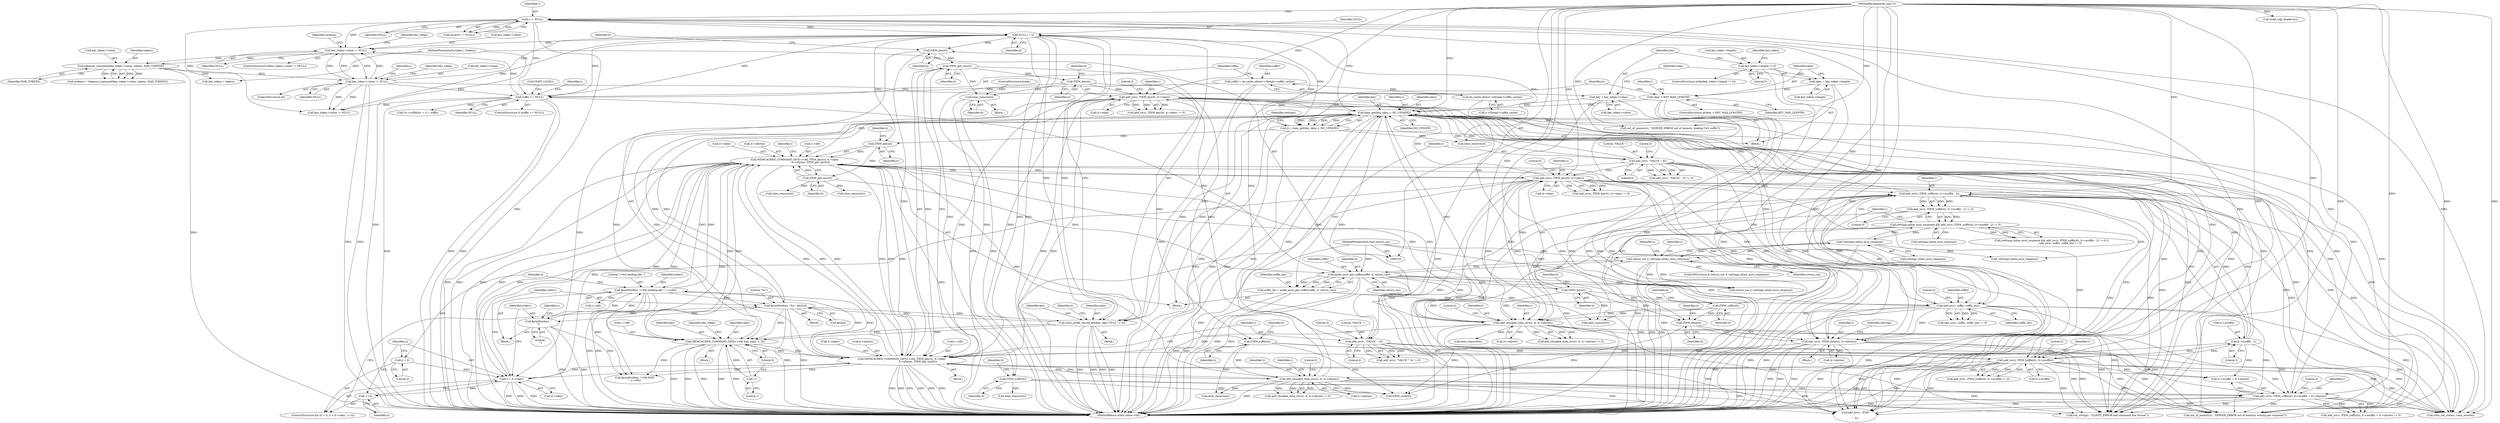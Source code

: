 digraph "0_memcached_a8c4a82787b8b6c256d61bd5c42fb7f92d1bae00@API" {
"1000467" [label="(Call,item_remove(it))"];
"1000460" [label="(Call,ITEM_key(it))"];
"1000447" [label="(Call,ITEM_get_cas(it))"];
"1000439" [label="(Call,ITEM_key(it))"];
"1000186" [label="(Call,NULL != it)"];
"1000127" [label="(Call,c != NULL)"];
"1000106" [label="(MethodParameterIn,conn *c)"];
"1000670" [label="(Call,key_token->value != NULL)"];
"1000661" [label="(Call,tokenize_command(key_token->value, tokens, MAX_TOKENS))"];
"1000653" [label="(Call,key_token->value != NULL)"];
"1000315" [label="(Call,suffix == NULL)"];
"1000306" [label="(Call,suffix = do_cache_alloc(c->thread->suffix_cache))"];
"1000308" [label="(Call,do_cache_alloc(c->thread->suffix_cache))"];
"1000107" [label="(MethodParameterIn,token_t *tokens)"];
"1000171" [label="(Call,it = item_get(key, nkey, c, DO_UPDATE))"];
"1000173" [label="(Call,item_get(key, nkey, c, DO_UPDATE))"];
"1000547" [label="(Call,fprintf(stderr, \"%c\", key[ii]))"];
"1000529" [label="(Call,fprintf(stderr, \">%d sending key \", c->sfd))"];
"1000553" [label="(Call,fprintf(stderr, \"\n\"))"];
"1000435" [label="(Call,MEMCACHED_COMMAND_GET(c->sfd, ITEM_key(it), it->nkey,\n                                        it->nbytes, ITEM_get_cas(it)))"];
"1000246" [label="(Call,MEMCACHED_COMMAND_GET(c->sfd, ITEM_key(it), it->nkey,\n                                        it->nbytes, ITEM_get_cas(it)))"];
"1000641" [label="(Call,MEMCACHED_COMMAND_GET(c->sfd, key, nkey, -1, 0))"];
"1000183" [label="(Call,stats_prefix_record_get(key, nkey, NULL != it))"];
"1000647" [label="(Call,-1)"];
"1000250" [label="(Call,ITEM_key(it))"];
"1000369" [label="(Call,add_iov(c, ITEM_key(it), it->nkey))"];
"1000362" [label="(Call,add_iov(c, \"VALUE \", 6))"];
"1000371" [label="(Call,ITEM_key(it))"];
"1000355" [label="(Call,make_ascii_get_suffix(suffix, it, return_cas))"];
"1000258" [label="(Call,ITEM_get_cas(it))"];
"1000239" [label="(Call,return_cas || !settings.inline_ascii_response)"];
"1000109" [label="(MethodParameterIn,bool return_cas)"];
"1000241" [label="(Call,!settings.inline_ascii_response)"];
"1000378" [label="(Call,settings.inline_ascii_response && add_iov(c, ITEM_suffix(it), it->nsuffix - 2) != 0)"];
"1000382" [label="(Call,add_iov(c, ITEM_suffix(it), it->nsuffix - 2) != 0)"];
"1000383" [label="(Call,add_iov(c, ITEM_suffix(it), it->nsuffix - 2))"];
"1000385" [label="(Call,ITEM_suffix(it))"];
"1000387" [label="(Call,it->nsuffix - 2)"];
"1000501" [label="(Call,add_iov(c, ITEM_suffix(it), it->nsuffix))"];
"1000458" [label="(Call,add_iov(c, ITEM_key(it), it->nkey))"];
"1000452" [label="(Call,add_iov(c, \"VALUE \", 6))"];
"1000503" [label="(Call,ITEM_suffix(it))"];
"1000539" [label="(Call,ii < it->nkey)"];
"1000544" [label="(Call,++ii)"];
"1000536" [label="(Call,ii = 0)"];
"1000510" [label="(Call,add_chunked_item_iovs(c, it, it->nbytes))"];
"1000422" [label="(Call,add_chunked_item_iovs(c, it, it->nbytes))"];
"1000394" [label="(Call,add_iov(c, suffix, suffix_len))"];
"1000353" [label="(Call,suffix_len = make_ascii_get_suffix(suffix, it, return_cas))"];
"1000412" [label="(Call,add_iov(c, ITEM_data(it), it->nbytes))"];
"1000414" [label="(Call,ITEM_data(it))"];
"1000139" [label="(Call,key = key_token->value)"];
"1000150" [label="(Call,nkey > KEY_MAX_LENGTH)"];
"1000144" [label="(Call,nkey = key_token->length)"];
"1000133" [label="(Call,key_token->length != 0)"];
"1000481" [label="(Call,add_iov(c, ITEM_suffix(it), it->nsuffix + it->nbytes))"];
"1000483" [label="(Call,ITEM_suffix(it))"];
"1000646" [label="(Identifier,nkey)"];
"1000238" [label="(ControlStructure,if (return_cas || !settings.inline_ascii_response))"];
"1000395" [label="(Identifier,c)"];
"1000516" [label="(Literal,0)"];
"1000389" [label="(Identifier,it)"];
"1000386" [label="(Identifier,it)"];
"1000506" [label="(Identifier,it)"];
"1000548" [label="(Identifier,stderr)"];
"1000422" [label="(Call,add_chunked_item_iovs(c, it, it->nbytes))"];
"1000357" [label="(Identifier,it)"];
"1000378" [label="(Call,settings.inline_ascii_response && add_iov(c, ITEM_suffix(it), it->nsuffix - 2) != 0)"];
"1000425" [label="(Call,it->nbytes)"];
"1000555" [label="(Literal,\"\n\")"];
"1000512" [label="(Identifier,it)"];
"1000139" [label="(Call,key = key_token->value)"];
"1000364" [label="(Literal,\"VALUE \")"];
"1000130" [label="(ControlStructure,do)"];
"1000430" [label="(Call,item_remove(it))"];
"1000173" [label="(Call,item_get(key, nkey, c, DO_UPDATE))"];
"1000177" [label="(Identifier,DO_UPDATE)"];
"1000504" [label="(Identifier,it)"];
"1000444" [label="(Call,it->nbytes)"];
"1000145" [label="(Identifier,nkey)"];
"1000527" [label="(Block,)"];
"1000575" [label="(Call,ITEM_clsid(it))"];
"1000647" [label="(Call,-1)"];
"1000149" [label="(ControlStructure,if(nkey > KEY_MAX_LENGTH))"];
"1000642" [label="(Call,c->sfd)"];
"1000456" [label="(Literal,0)"];
"1000466" [label="(Block,)"];
"1000662" [label="(Call,key_token->value)"];
"1000400" [label="(Call,item_remove(it))"];
"1000480" [label="(Call,add_iov(c, ITEM_suffix(it), it->nsuffix + it->nbytes) != 0)"];
"1000127" [label="(Call,c != NULL)"];
"1000648" [label="(Literal,1)"];
"1000235" [label="(Call,item_remove(it))"];
"1000171" [label="(Call,it = item_get(key, nkey, c, DO_UPDATE))"];
"1000467" [label="(Call,item_remove(it))"];
"1000649" [label="(Literal,0)"];
"1000503" [label="(Call,ITEM_suffix(it))"];
"1000175" [label="(Identifier,nkey)"];
"1000246" [label="(Call,MEMCACHED_COMMAND_GET(c->sfd, ITEM_key(it), it->nkey,\n                                        it->nbytes, ITEM_get_cas(it)))"];
"1000184" [label="(Identifier,key)"];
"1000428" [label="(Literal,0)"];
"1000255" [label="(Call,it->nbytes)"];
"1000652" [label="(ControlStructure,if(key_token->value != NULL))"];
"1000677" [label="(Identifier,c)"];
"1000188" [label="(Identifier,it)"];
"1000739" [label="(Call,build_udp_headers(c))"];
"1000421" [label="(Call,add_chunked_item_iovs(c, it, it->nbytes) != 0)"];
"1000468" [label="(Identifier,it)"];
"1000174" [label="(Identifier,key)"];
"1000413" [label="(Identifier,c)"];
"1000239" [label="(Call,return_cas || !settings.inline_ascii_response)"];
"1000660" [label="(Identifier,ntokens)"];
"1000541" [label="(Call,it->nkey)"];
"1000129" [label="(Identifier,NULL)"];
"1000384" [label="(Identifier,c)"];
"1000377" [label="(Call,(settings.inline_ascii_response && add_iov(c, ITEM_suffix(it), it->nsuffix - 2) != 0) ||\n                      add_iov(c, suffix, suffix_len) != 0)"];
"1000396" [label="(Identifier,suffix)"];
"1000376" [label="(Literal,0)"];
"1000374" [label="(Identifier,it)"];
"1000451" [label="(Call,add_iov(c, \"VALUE \", 6) != 0)"];
"1000463" [label="(Identifier,it)"];
"1000535" [label="(ControlStructure,for (ii = 0; ii < it->nkey; ++ii))"];
"1000536" [label="(Call,ii = 0)"];
"1000756" [label="(MethodReturn,static inline void)"];
"1000373" [label="(Call,it->nkey)"];
"1000303" [label="(Call,item_remove(it))"];
"1000511" [label="(Identifier,c)"];
"1000385" [label="(Call,ITEM_suffix(it))"];
"1000448" [label="(Identifier,it)"];
"1000151" [label="(Identifier,nkey)"];
"1000172" [label="(Identifier,it)"];
"1000317" [label="(Identifier,NULL)"];
"1000190" [label="(Identifier,it)"];
"1000259" [label="(Identifier,it)"];
"1000544" [label="(Call,++ii)"];
"1000492" [label="(Literal,0)"];
"1000137" [label="(Literal,0)"];
"1000713" [label="(Call,fprintf(stderr, \">%d END\n\", c->sfd))"];
"1000134" [label="(Call,key_token->length)"];
"1000155" [label="(Identifier,c)"];
"1000314" [label="(ControlStructure,if (suffix == NULL))"];
"1000469" [label="(ControlStructure,break;)"];
"1000348" [label="(Identifier,c)"];
"1000370" [label="(Identifier,c)"];
"1000176" [label="(Identifier,c)"];
"1000510" [label="(Call,add_chunked_item_iovs(c, it, it->nbytes))"];
"1000666" [label="(Identifier,MAX_TOKENS)"];
"1000180" [label="(Identifier,settings)"];
"1000461" [label="(Identifier,it)"];
"1000447" [label="(Call,ITEM_get_cas(it))"];
"1000531" [label="(Literal,\">%d sending key \")"];
"1000132" [label="(ControlStructure,while(key_token->length != 0))"];
"1000417" [label="(Identifier,it)"];
"1000382" [label="(Call,add_iov(c, ITEM_suffix(it), it->nsuffix - 2) != 0)"];
"1000412" [label="(Call,add_iov(c, ITEM_data(it), it->nbytes))"];
"1000250" [label="(Call,ITEM_key(it))"];
"1000485" [label="(Call,it->nsuffix + it->nbytes)"];
"1000141" [label="(Call,key_token->value)"];
"1000245" [label="(Block,)"];
"1000133" [label="(Call,key_token->length != 0)"];
"1000655" [label="(Identifier,key_token)"];
"1000487" [label="(Identifier,it)"];
"1000513" [label="(Call,it->nbytes)"];
"1000306" [label="(Call,suffix = do_cache_alloc(c->thread->suffix_cache))"];
"1000459" [label="(Identifier,c)"];
"1000354" [label="(Identifier,suffix_len)"];
"1000397" [label="(Identifier,suffix_len)"];
"1000328" [label="(Call,item_remove(it))"];
"1000653" [label="(Call,key_token->value != NULL)"];
"1000415" [label="(Identifier,it)"];
"1000539" [label="(Call,ii < it->nkey)"];
"1000553" [label="(Call,fprintf(stderr, \"\n\"))"];
"1000674" [label="(Identifier,NULL)"];
"1000665" [label="(Identifier,tokens)"];
"1000457" [label="(Call,add_iov(c, ITEM_key(it), it->nkey) != 0)"];
"1000440" [label="(Identifier,it)"];
"1000452" [label="(Call,add_iov(c, \"VALUE \", 6))"];
"1000315" [label="(Call,suffix == NULL)"];
"1000667" [label="(Call,key_token = tokens)"];
"1000307" [label="(Identifier,suffix)"];
"1000309" [label="(Call,c->thread->suffix_cache)"];
"1000545" [label="(Identifier,ii)"];
"1000258" [label="(Call,ITEM_get_cas(it))"];
"1000182" [label="(Block,)"];
"1000344" [label="(Call,*(c->suffixlist + i) = suffix)"];
"1000140" [label="(Identifier,key)"];
"1000248" [label="(Identifier,c)"];
"1000502" [label="(Identifier,c)"];
"1000453" [label="(Identifier,c)"];
"1000508" [label="(Literal,0)"];
"1000436" [label="(Call,c->sfd)"];
"1000554" [label="(Identifier,stderr)"];
"1000481" [label="(Call,add_iov(c, ITEM_suffix(it), it->nsuffix + it->nbytes))"];
"1000484" [label="(Identifier,it)"];
"1000532" [label="(Call,c->sfd)"];
"1000435" [label="(Call,MEMCACHED_COMMAND_GET(c->sfd, ITEM_key(it), it->nkey,\n                                        it->nbytes, ITEM_get_cas(it)))"];
"1000319" [label="(Call,STATS_LOCK())"];
"1000442" [label="(Identifier,it)"];
"1000546" [label="(Block,)"];
"1000262" [label="(Identifier,i)"];
"1000398" [label="(Literal,0)"];
"1000392" [label="(Literal,0)"];
"1000439" [label="(Call,ITEM_key(it))"];
"1000187" [label="(Identifier,NULL)"];
"1000391" [label="(Literal,2)"];
"1000538" [label="(Literal,0)"];
"1000460" [label="(Call,ITEM_key(it))"];
"1000524" [label="(Identifier,settings)"];
"1000659" [label="(Call,ntokens = tokenize_command(key_token->value, tokens, MAX_TOKENS))"];
"1000316" [label="(Identifier,suffix)"];
"1000135" [label="(Identifier,key_token)"];
"1000743" [label="(Call,out_of_memory(c, \"SERVER_ERROR out of memory writing get response\"))"];
"1000641" [label="(Call,MEMCACHED_COMMAND_GET(c->sfd, key, nkey, -1, 0))"];
"1000550" [label="(Call,key[ii])"];
"1000363" [label="(Identifier,c)"];
"1000414" [label="(Call,ITEM_data(it))"];
"1000247" [label="(Call,c->sfd)"];
"1000185" [label="(Identifier,nkey)"];
"1000106" [label="(MethodParameterIn,conn *c)"];
"1000358" [label="(Identifier,return_cas)"];
"1000325" [label="(Call,out_of_memory(c, \"SERVER_ERROR out of memory making CAS suffix\"))"];
"1000242" [label="(Call,settings.inline_ascii_response)"];
"1000387" [label="(Call,it->nsuffix - 2)"];
"1000501" [label="(Call,add_iov(c, ITEM_suffix(it), it->nsuffix))"];
"1000366" [label="(Literal,0)"];
"1000383" [label="(Call,add_iov(c, ITEM_suffix(it), it->nsuffix - 2))"];
"1000154" [label="(Call,out_string(c, \"CLIENT_ERROR bad command line format\"))"];
"1000721" [label="(Call,key_token->value != NULL)"];
"1000424" [label="(Identifier,it)"];
"1000109" [label="(MethodParameterIn,bool return_cas)"];
"1000308" [label="(Call,do_cache_alloc(c->thread->suffix_cache))"];
"1000138" [label="(Block,)"];
"1000728" [label="(Call,add_iov(c, \"END\r\n\", 5))"];
"1000362" [label="(Call,add_iov(c, \"VALUE \", 6))"];
"1000365" [label="(Literal,6)"];
"1000126" [label="(Call,assert(c != NULL))"];
"1000540" [label="(Identifier,ii)"];
"1000252" [label="(Call,it->nkey)"];
"1000494" [label="(Call,item_remove(it))"];
"1000645" [label="(Identifier,key)"];
"1000458" [label="(Call,add_iov(c, ITEM_key(it), it->nkey))"];
"1000651" [label="(Identifier,key_token)"];
"1000462" [label="(Call,it->nkey)"];
"1000186" [label="(Call,NULL != it)"];
"1000379" [label="(Call,settings.inline_ascii_response)"];
"1000547" [label="(Call,fprintf(stderr, \"%c\", key[ii]))"];
"1000690" [label="(Call,!settings.inline_ascii_response)"];
"1000518" [label="(Call,item_remove(it))"];
"1000509" [label="(Call,add_chunked_item_iovs(c, it, it->nbytes) != 0)"];
"1000355" [label="(Call,make_ascii_get_suffix(suffix, it, return_cas))"];
"1000549" [label="(Literal,\"%c\")"];
"1000240" [label="(Identifier,return_cas)"];
"1000465" [label="(Literal,0)"];
"1000353" [label="(Call,suffix_len = make_ascii_get_suffix(suffix, it, return_cas))"];
"1000371" [label="(Call,ITEM_key(it))"];
"1000670" [label="(Call,key_token->value != NULL)"];
"1000672" [label="(Identifier,key_token)"];
"1000561" [label="(Identifier,c)"];
"1000146" [label="(Call,key_token->length)"];
"1000454" [label="(Literal,\"VALUE \")"];
"1000152" [label="(Identifier,KEY_MAX_LENGTH)"];
"1000369" [label="(Call,add_iov(c, ITEM_key(it), it->nkey))"];
"1000393" [label="(Call,add_iov(c, suffix, suffix_len) != 0)"];
"1000423" [label="(Identifier,c)"];
"1000372" [label="(Identifier,it)"];
"1000356" [label="(Identifier,suffix)"];
"1000437" [label="(Identifier,c)"];
"1000530" [label="(Identifier,stderr)"];
"1000661" [label="(Call,tokenize_command(key_token->value, tokens, MAX_TOKENS))"];
"1000411" [label="(Block,)"];
"1000483" [label="(Call,ITEM_suffix(it))"];
"1000128" [label="(Identifier,c)"];
"1000537" [label="(Identifier,ii)"];
"1000482" [label="(Identifier,c)"];
"1000251" [label="(Identifier,it)"];
"1000241" [label="(Call,!settings.inline_ascii_response)"];
"1000150" [label="(Call,nkey > KEY_MAX_LENGTH)"];
"1000748" [label="(Call,conn_set_state(c, conn_mwrite))"];
"1000368" [label="(Call,add_iov(c, ITEM_key(it), it->nkey) != 0)"];
"1000183" [label="(Call,stats_prefix_record_get(key, nkey, NULL != it))"];
"1000388" [label="(Call,it->nsuffix)"];
"1000394" [label="(Call,add_iov(c, suffix, suffix_len))"];
"1000654" [label="(Call,key_token->value)"];
"1000434" [label="(Block,)"];
"1000416" [label="(Call,it->nbytes)"];
"1000107" [label="(MethodParameterIn,token_t *tokens)"];
"1000361" [label="(Call,add_iov(c, \"VALUE \", 6) != 0)"];
"1000606" [label="(Block,)"];
"1000505" [label="(Call,it->nsuffix)"];
"1000529" [label="(Call,fprintf(stderr, \">%d sending key \", c->sfd))"];
"1000500" [label="(Call,add_iov(c, ITEM_suffix(it), it->nsuffix) != 0)"];
"1000253" [label="(Identifier,it)"];
"1000671" [label="(Call,key_token->value)"];
"1000441" [label="(Call,it->nkey)"];
"1000455" [label="(Literal,6)"];
"1000144" [label="(Call,nkey = key_token->length)"];
"1000688" [label="(Call,return_cas || !settings.inline_ascii_response)"];
"1000657" [label="(Identifier,NULL)"];
"1000467" -> "1000466"  [label="AST: "];
"1000467" -> "1000468"  [label="CFG: "];
"1000468" -> "1000467"  [label="AST: "];
"1000469" -> "1000467"  [label="CFG: "];
"1000467" -> "1000756"  [label="DDG: "];
"1000467" -> "1000756"  [label="DDG: "];
"1000460" -> "1000467"  [label="DDG: "];
"1000447" -> "1000467"  [label="DDG: "];
"1000460" -> "1000458"  [label="AST: "];
"1000460" -> "1000461"  [label="CFG: "];
"1000461" -> "1000460"  [label="AST: "];
"1000463" -> "1000460"  [label="CFG: "];
"1000460" -> "1000458"  [label="DDG: "];
"1000447" -> "1000460"  [label="DDG: "];
"1000460" -> "1000483"  [label="DDG: "];
"1000460" -> "1000503"  [label="DDG: "];
"1000447" -> "1000435"  [label="AST: "];
"1000447" -> "1000448"  [label="CFG: "];
"1000448" -> "1000447"  [label="AST: "];
"1000435" -> "1000447"  [label="CFG: "];
"1000447" -> "1000435"  [label="DDG: "];
"1000439" -> "1000447"  [label="DDG: "];
"1000447" -> "1000483"  [label="DDG: "];
"1000447" -> "1000503"  [label="DDG: "];
"1000439" -> "1000435"  [label="AST: "];
"1000439" -> "1000440"  [label="CFG: "];
"1000440" -> "1000439"  [label="AST: "];
"1000442" -> "1000439"  [label="CFG: "];
"1000439" -> "1000435"  [label="DDG: "];
"1000186" -> "1000439"  [label="DDG: "];
"1000171" -> "1000439"  [label="DDG: "];
"1000186" -> "1000183"  [label="AST: "];
"1000186" -> "1000188"  [label="CFG: "];
"1000187" -> "1000186"  [label="AST: "];
"1000188" -> "1000186"  [label="AST: "];
"1000183" -> "1000186"  [label="CFG: "];
"1000186" -> "1000756"  [label="DDG: "];
"1000186" -> "1000756"  [label="DDG: "];
"1000186" -> "1000183"  [label="DDG: "];
"1000186" -> "1000183"  [label="DDG: "];
"1000127" -> "1000186"  [label="DDG: "];
"1000670" -> "1000186"  [label="DDG: "];
"1000315" -> "1000186"  [label="DDG: "];
"1000171" -> "1000186"  [label="DDG: "];
"1000186" -> "1000235"  [label="DDG: "];
"1000186" -> "1000250"  [label="DDG: "];
"1000186" -> "1000315"  [label="DDG: "];
"1000186" -> "1000653"  [label="DDG: "];
"1000186" -> "1000721"  [label="DDG: "];
"1000127" -> "1000126"  [label="AST: "];
"1000127" -> "1000129"  [label="CFG: "];
"1000128" -> "1000127"  [label="AST: "];
"1000129" -> "1000127"  [label="AST: "];
"1000126" -> "1000127"  [label="CFG: "];
"1000127" -> "1000756"  [label="DDG: "];
"1000127" -> "1000126"  [label="DDG: "];
"1000127" -> "1000126"  [label="DDG: "];
"1000106" -> "1000127"  [label="DDG: "];
"1000127" -> "1000154"  [label="DDG: "];
"1000127" -> "1000173"  [label="DDG: "];
"1000127" -> "1000315"  [label="DDG: "];
"1000127" -> "1000653"  [label="DDG: "];
"1000127" -> "1000721"  [label="DDG: "];
"1000127" -> "1000728"  [label="DDG: "];
"1000127" -> "1000743"  [label="DDG: "];
"1000127" -> "1000748"  [label="DDG: "];
"1000106" -> "1000105"  [label="AST: "];
"1000106" -> "1000756"  [label="DDG: "];
"1000106" -> "1000154"  [label="DDG: "];
"1000106" -> "1000173"  [label="DDG: "];
"1000106" -> "1000325"  [label="DDG: "];
"1000106" -> "1000362"  [label="DDG: "];
"1000106" -> "1000369"  [label="DDG: "];
"1000106" -> "1000383"  [label="DDG: "];
"1000106" -> "1000394"  [label="DDG: "];
"1000106" -> "1000412"  [label="DDG: "];
"1000106" -> "1000422"  [label="DDG: "];
"1000106" -> "1000452"  [label="DDG: "];
"1000106" -> "1000458"  [label="DDG: "];
"1000106" -> "1000481"  [label="DDG: "];
"1000106" -> "1000501"  [label="DDG: "];
"1000106" -> "1000510"  [label="DDG: "];
"1000106" -> "1000728"  [label="DDG: "];
"1000106" -> "1000739"  [label="DDG: "];
"1000106" -> "1000743"  [label="DDG: "];
"1000106" -> "1000748"  [label="DDG: "];
"1000670" -> "1000130"  [label="AST: "];
"1000670" -> "1000674"  [label="CFG: "];
"1000671" -> "1000670"  [label="AST: "];
"1000674" -> "1000670"  [label="AST: "];
"1000135" -> "1000670"  [label="CFG: "];
"1000677" -> "1000670"  [label="CFG: "];
"1000670" -> "1000756"  [label="DDG: "];
"1000670" -> "1000756"  [label="DDG: "];
"1000670" -> "1000139"  [label="DDG: "];
"1000670" -> "1000315"  [label="DDG: "];
"1000670" -> "1000653"  [label="DDG: "];
"1000670" -> "1000653"  [label="DDG: "];
"1000661" -> "1000670"  [label="DDG: "];
"1000653" -> "1000670"  [label="DDG: "];
"1000653" -> "1000670"  [label="DDG: "];
"1000670" -> "1000721"  [label="DDG: "];
"1000670" -> "1000721"  [label="DDG: "];
"1000661" -> "1000659"  [label="AST: "];
"1000661" -> "1000666"  [label="CFG: "];
"1000662" -> "1000661"  [label="AST: "];
"1000665" -> "1000661"  [label="AST: "];
"1000666" -> "1000661"  [label="AST: "];
"1000659" -> "1000661"  [label="CFG: "];
"1000661" -> "1000756"  [label="DDG: "];
"1000661" -> "1000659"  [label="DDG: "];
"1000661" -> "1000659"  [label="DDG: "];
"1000661" -> "1000659"  [label="DDG: "];
"1000653" -> "1000661"  [label="DDG: "];
"1000107" -> "1000661"  [label="DDG: "];
"1000661" -> "1000667"  [label="DDG: "];
"1000653" -> "1000652"  [label="AST: "];
"1000653" -> "1000657"  [label="CFG: "];
"1000654" -> "1000653"  [label="AST: "];
"1000657" -> "1000653"  [label="AST: "];
"1000672" -> "1000653"  [label="CFG: "];
"1000660" -> "1000653"  [label="CFG: "];
"1000315" -> "1000653"  [label="DDG: "];
"1000315" -> "1000314"  [label="AST: "];
"1000315" -> "1000317"  [label="CFG: "];
"1000316" -> "1000315"  [label="AST: "];
"1000317" -> "1000315"  [label="AST: "];
"1000319" -> "1000315"  [label="CFG: "];
"1000348" -> "1000315"  [label="CFG: "];
"1000315" -> "1000756"  [label="DDG: "];
"1000315" -> "1000756"  [label="DDG: "];
"1000315" -> "1000756"  [label="DDG: "];
"1000306" -> "1000315"  [label="DDG: "];
"1000315" -> "1000344"  [label="DDG: "];
"1000315" -> "1000355"  [label="DDG: "];
"1000315" -> "1000721"  [label="DDG: "];
"1000306" -> "1000245"  [label="AST: "];
"1000306" -> "1000308"  [label="CFG: "];
"1000307" -> "1000306"  [label="AST: "];
"1000308" -> "1000306"  [label="AST: "];
"1000316" -> "1000306"  [label="CFG: "];
"1000306" -> "1000756"  [label="DDG: "];
"1000308" -> "1000306"  [label="DDG: "];
"1000308" -> "1000309"  [label="CFG: "];
"1000309" -> "1000308"  [label="AST: "];
"1000308" -> "1000756"  [label="DDG: "];
"1000107" -> "1000105"  [label="AST: "];
"1000107" -> "1000756"  [label="DDG: "];
"1000107" -> "1000667"  [label="DDG: "];
"1000171" -> "1000138"  [label="AST: "];
"1000171" -> "1000173"  [label="CFG: "];
"1000172" -> "1000171"  [label="AST: "];
"1000173" -> "1000171"  [label="AST: "];
"1000180" -> "1000171"  [label="CFG: "];
"1000171" -> "1000756"  [label="DDG: "];
"1000171" -> "1000756"  [label="DDG: "];
"1000173" -> "1000171"  [label="DDG: "];
"1000173" -> "1000171"  [label="DDG: "];
"1000173" -> "1000171"  [label="DDG: "];
"1000173" -> "1000171"  [label="DDG: "];
"1000171" -> "1000235"  [label="DDG: "];
"1000171" -> "1000250"  [label="DDG: "];
"1000173" -> "1000177"  [label="CFG: "];
"1000174" -> "1000173"  [label="AST: "];
"1000175" -> "1000173"  [label="AST: "];
"1000176" -> "1000173"  [label="AST: "];
"1000177" -> "1000173"  [label="AST: "];
"1000173" -> "1000756"  [label="DDG: "];
"1000173" -> "1000756"  [label="DDG: "];
"1000173" -> "1000756"  [label="DDG: "];
"1000173" -> "1000154"  [label="DDG: "];
"1000547" -> "1000173"  [label="DDG: "];
"1000139" -> "1000173"  [label="DDG: "];
"1000150" -> "1000173"  [label="DDG: "];
"1000458" -> "1000173"  [label="DDG: "];
"1000510" -> "1000173"  [label="DDG: "];
"1000422" -> "1000173"  [label="DDG: "];
"1000412" -> "1000173"  [label="DDG: "];
"1000452" -> "1000173"  [label="DDG: "];
"1000369" -> "1000173"  [label="DDG: "];
"1000383" -> "1000173"  [label="DDG: "];
"1000501" -> "1000173"  [label="DDG: "];
"1000362" -> "1000173"  [label="DDG: "];
"1000481" -> "1000173"  [label="DDG: "];
"1000394" -> "1000173"  [label="DDG: "];
"1000173" -> "1000183"  [label="DDG: "];
"1000173" -> "1000183"  [label="DDG: "];
"1000173" -> "1000325"  [label="DDG: "];
"1000173" -> "1000362"  [label="DDG: "];
"1000173" -> "1000452"  [label="DDG: "];
"1000173" -> "1000547"  [label="DDG: "];
"1000173" -> "1000641"  [label="DDG: "];
"1000173" -> "1000641"  [label="DDG: "];
"1000173" -> "1000728"  [label="DDG: "];
"1000173" -> "1000743"  [label="DDG: "];
"1000173" -> "1000748"  [label="DDG: "];
"1000547" -> "1000546"  [label="AST: "];
"1000547" -> "1000550"  [label="CFG: "];
"1000548" -> "1000547"  [label="AST: "];
"1000549" -> "1000547"  [label="AST: "];
"1000550" -> "1000547"  [label="AST: "];
"1000545" -> "1000547"  [label="CFG: "];
"1000547" -> "1000756"  [label="DDG: "];
"1000547" -> "1000756"  [label="DDG: "];
"1000547" -> "1000183"  [label="DDG: "];
"1000529" -> "1000547"  [label="DDG: "];
"1000183" -> "1000547"  [label="DDG: "];
"1000547" -> "1000553"  [label="DDG: "];
"1000547" -> "1000641"  [label="DDG: "];
"1000529" -> "1000527"  [label="AST: "];
"1000529" -> "1000532"  [label="CFG: "];
"1000530" -> "1000529"  [label="AST: "];
"1000531" -> "1000529"  [label="AST: "];
"1000532" -> "1000529"  [label="AST: "];
"1000537" -> "1000529"  [label="CFG: "];
"1000529" -> "1000756"  [label="DDG: "];
"1000529" -> "1000756"  [label="DDG: "];
"1000529" -> "1000246"  [label="DDG: "];
"1000529" -> "1000435"  [label="DDG: "];
"1000553" -> "1000529"  [label="DDG: "];
"1000435" -> "1000529"  [label="DDG: "];
"1000246" -> "1000529"  [label="DDG: "];
"1000529" -> "1000553"  [label="DDG: "];
"1000529" -> "1000641"  [label="DDG: "];
"1000529" -> "1000713"  [label="DDG: "];
"1000553" -> "1000527"  [label="AST: "];
"1000553" -> "1000555"  [label="CFG: "];
"1000554" -> "1000553"  [label="AST: "];
"1000555" -> "1000553"  [label="AST: "];
"1000561" -> "1000553"  [label="CFG: "];
"1000553" -> "1000756"  [label="DDG: "];
"1000553" -> "1000756"  [label="DDG: "];
"1000553" -> "1000713"  [label="DDG: "];
"1000435" -> "1000434"  [label="AST: "];
"1000436" -> "1000435"  [label="AST: "];
"1000441" -> "1000435"  [label="AST: "];
"1000444" -> "1000435"  [label="AST: "];
"1000453" -> "1000435"  [label="CFG: "];
"1000435" -> "1000756"  [label="DDG: "];
"1000435" -> "1000756"  [label="DDG: "];
"1000435" -> "1000756"  [label="DDG: "];
"1000435" -> "1000756"  [label="DDG: "];
"1000435" -> "1000756"  [label="DDG: "];
"1000435" -> "1000756"  [label="DDG: "];
"1000435" -> "1000246"  [label="DDG: "];
"1000435" -> "1000246"  [label="DDG: "];
"1000435" -> "1000246"  [label="DDG: "];
"1000246" -> "1000435"  [label="DDG: "];
"1000246" -> "1000435"  [label="DDG: "];
"1000246" -> "1000435"  [label="DDG: "];
"1000641" -> "1000435"  [label="DDG: "];
"1000369" -> "1000435"  [label="DDG: "];
"1000458" -> "1000435"  [label="DDG: "];
"1000539" -> "1000435"  [label="DDG: "];
"1000510" -> "1000435"  [label="DDG: "];
"1000422" -> "1000435"  [label="DDG: "];
"1000412" -> "1000435"  [label="DDG: "];
"1000435" -> "1000458"  [label="DDG: "];
"1000435" -> "1000481"  [label="DDG: "];
"1000435" -> "1000485"  [label="DDG: "];
"1000435" -> "1000510"  [label="DDG: "];
"1000435" -> "1000539"  [label="DDG: "];
"1000435" -> "1000641"  [label="DDG: "];
"1000435" -> "1000713"  [label="DDG: "];
"1000246" -> "1000245"  [label="AST: "];
"1000246" -> "1000258"  [label="CFG: "];
"1000247" -> "1000246"  [label="AST: "];
"1000250" -> "1000246"  [label="AST: "];
"1000252" -> "1000246"  [label="AST: "];
"1000255" -> "1000246"  [label="AST: "];
"1000258" -> "1000246"  [label="AST: "];
"1000262" -> "1000246"  [label="CFG: "];
"1000246" -> "1000756"  [label="DDG: "];
"1000246" -> "1000756"  [label="DDG: "];
"1000246" -> "1000756"  [label="DDG: "];
"1000246" -> "1000756"  [label="DDG: "];
"1000246" -> "1000756"  [label="DDG: "];
"1000246" -> "1000756"  [label="DDG: "];
"1000641" -> "1000246"  [label="DDG: "];
"1000250" -> "1000246"  [label="DDG: "];
"1000369" -> "1000246"  [label="DDG: "];
"1000458" -> "1000246"  [label="DDG: "];
"1000539" -> "1000246"  [label="DDG: "];
"1000510" -> "1000246"  [label="DDG: "];
"1000422" -> "1000246"  [label="DDG: "];
"1000412" -> "1000246"  [label="DDG: "];
"1000258" -> "1000246"  [label="DDG: "];
"1000246" -> "1000369"  [label="DDG: "];
"1000246" -> "1000412"  [label="DDG: "];
"1000246" -> "1000422"  [label="DDG: "];
"1000246" -> "1000539"  [label="DDG: "];
"1000246" -> "1000641"  [label="DDG: "];
"1000246" -> "1000713"  [label="DDG: "];
"1000641" -> "1000606"  [label="AST: "];
"1000641" -> "1000649"  [label="CFG: "];
"1000642" -> "1000641"  [label="AST: "];
"1000645" -> "1000641"  [label="AST: "];
"1000646" -> "1000641"  [label="AST: "];
"1000647" -> "1000641"  [label="AST: "];
"1000649" -> "1000641"  [label="AST: "];
"1000651" -> "1000641"  [label="CFG: "];
"1000641" -> "1000756"  [label="DDG: "];
"1000641" -> "1000756"  [label="DDG: "];
"1000641" -> "1000756"  [label="DDG: "];
"1000641" -> "1000756"  [label="DDG: "];
"1000641" -> "1000756"  [label="DDG: "];
"1000183" -> "1000641"  [label="DDG: "];
"1000183" -> "1000641"  [label="DDG: "];
"1000647" -> "1000641"  [label="DDG: "];
"1000641" -> "1000713"  [label="DDG: "];
"1000183" -> "1000182"  [label="AST: "];
"1000184" -> "1000183"  [label="AST: "];
"1000185" -> "1000183"  [label="AST: "];
"1000190" -> "1000183"  [label="CFG: "];
"1000183" -> "1000756"  [label="DDG: "];
"1000183" -> "1000756"  [label="DDG: "];
"1000183" -> "1000756"  [label="DDG: "];
"1000183" -> "1000756"  [label="DDG: "];
"1000647" -> "1000648"  [label="CFG: "];
"1000648" -> "1000647"  [label="AST: "];
"1000649" -> "1000647"  [label="CFG: "];
"1000250" -> "1000251"  [label="CFG: "];
"1000251" -> "1000250"  [label="AST: "];
"1000253" -> "1000250"  [label="CFG: "];
"1000250" -> "1000258"  [label="DDG: "];
"1000369" -> "1000368"  [label="AST: "];
"1000369" -> "1000373"  [label="CFG: "];
"1000370" -> "1000369"  [label="AST: "];
"1000371" -> "1000369"  [label="AST: "];
"1000373" -> "1000369"  [label="AST: "];
"1000376" -> "1000369"  [label="CFG: "];
"1000369" -> "1000756"  [label="DDG: "];
"1000369" -> "1000756"  [label="DDG: "];
"1000369" -> "1000154"  [label="DDG: "];
"1000369" -> "1000368"  [label="DDG: "];
"1000369" -> "1000368"  [label="DDG: "];
"1000369" -> "1000368"  [label="DDG: "];
"1000362" -> "1000369"  [label="DDG: "];
"1000371" -> "1000369"  [label="DDG: "];
"1000369" -> "1000383"  [label="DDG: "];
"1000369" -> "1000394"  [label="DDG: "];
"1000369" -> "1000412"  [label="DDG: "];
"1000369" -> "1000422"  [label="DDG: "];
"1000369" -> "1000539"  [label="DDG: "];
"1000369" -> "1000728"  [label="DDG: "];
"1000369" -> "1000743"  [label="DDG: "];
"1000369" -> "1000748"  [label="DDG: "];
"1000362" -> "1000361"  [label="AST: "];
"1000362" -> "1000365"  [label="CFG: "];
"1000363" -> "1000362"  [label="AST: "];
"1000364" -> "1000362"  [label="AST: "];
"1000365" -> "1000362"  [label="AST: "];
"1000366" -> "1000362"  [label="CFG: "];
"1000362" -> "1000154"  [label="DDG: "];
"1000362" -> "1000361"  [label="DDG: "];
"1000362" -> "1000361"  [label="DDG: "];
"1000362" -> "1000361"  [label="DDG: "];
"1000362" -> "1000412"  [label="DDG: "];
"1000362" -> "1000422"  [label="DDG: "];
"1000362" -> "1000728"  [label="DDG: "];
"1000362" -> "1000743"  [label="DDG: "];
"1000362" -> "1000748"  [label="DDG: "];
"1000371" -> "1000372"  [label="CFG: "];
"1000372" -> "1000371"  [label="AST: "];
"1000374" -> "1000371"  [label="CFG: "];
"1000355" -> "1000371"  [label="DDG: "];
"1000371" -> "1000385"  [label="DDG: "];
"1000371" -> "1000400"  [label="DDG: "];
"1000371" -> "1000414"  [label="DDG: "];
"1000371" -> "1000422"  [label="DDG: "];
"1000355" -> "1000353"  [label="AST: "];
"1000355" -> "1000358"  [label="CFG: "];
"1000356" -> "1000355"  [label="AST: "];
"1000357" -> "1000355"  [label="AST: "];
"1000358" -> "1000355"  [label="AST: "];
"1000353" -> "1000355"  [label="CFG: "];
"1000355" -> "1000756"  [label="DDG: "];
"1000355" -> "1000756"  [label="DDG: "];
"1000355" -> "1000239"  [label="DDG: "];
"1000355" -> "1000353"  [label="DDG: "];
"1000355" -> "1000353"  [label="DDG: "];
"1000355" -> "1000353"  [label="DDG: "];
"1000258" -> "1000355"  [label="DDG: "];
"1000239" -> "1000355"  [label="DDG: "];
"1000109" -> "1000355"  [label="DDG: "];
"1000355" -> "1000394"  [label="DDG: "];
"1000355" -> "1000400"  [label="DDG: "];
"1000355" -> "1000414"  [label="DDG: "];
"1000355" -> "1000422"  [label="DDG: "];
"1000355" -> "1000688"  [label="DDG: "];
"1000258" -> "1000259"  [label="CFG: "];
"1000259" -> "1000258"  [label="AST: "];
"1000258" -> "1000303"  [label="DDG: "];
"1000258" -> "1000328"  [label="DDG: "];
"1000239" -> "1000238"  [label="AST: "];
"1000239" -> "1000240"  [label="CFG: "];
"1000239" -> "1000241"  [label="CFG: "];
"1000240" -> "1000239"  [label="AST: "];
"1000241" -> "1000239"  [label="AST: "];
"1000248" -> "1000239"  [label="CFG: "];
"1000437" -> "1000239"  [label="CFG: "];
"1000239" -> "1000756"  [label="DDG: "];
"1000239" -> "1000756"  [label="DDG: "];
"1000239" -> "1000756"  [label="DDG: "];
"1000109" -> "1000239"  [label="DDG: "];
"1000241" -> "1000239"  [label="DDG: "];
"1000239" -> "1000688"  [label="DDG: "];
"1000239" -> "1000688"  [label="DDG: "];
"1000109" -> "1000105"  [label="AST: "];
"1000109" -> "1000756"  [label="DDG: "];
"1000109" -> "1000688"  [label="DDG: "];
"1000241" -> "1000242"  [label="CFG: "];
"1000242" -> "1000241"  [label="AST: "];
"1000241" -> "1000756"  [label="DDG: "];
"1000378" -> "1000241"  [label="DDG: "];
"1000241" -> "1000378"  [label="DDG: "];
"1000241" -> "1000690"  [label="DDG: "];
"1000378" -> "1000377"  [label="AST: "];
"1000378" -> "1000379"  [label="CFG: "];
"1000378" -> "1000382"  [label="CFG: "];
"1000379" -> "1000378"  [label="AST: "];
"1000382" -> "1000378"  [label="AST: "];
"1000395" -> "1000378"  [label="CFG: "];
"1000377" -> "1000378"  [label="CFG: "];
"1000378" -> "1000756"  [label="DDG: "];
"1000378" -> "1000756"  [label="DDG: "];
"1000378" -> "1000377"  [label="DDG: "];
"1000378" -> "1000377"  [label="DDG: "];
"1000382" -> "1000378"  [label="DDG: "];
"1000382" -> "1000378"  [label="DDG: "];
"1000378" -> "1000690"  [label="DDG: "];
"1000382" -> "1000392"  [label="CFG: "];
"1000383" -> "1000382"  [label="AST: "];
"1000392" -> "1000382"  [label="AST: "];
"1000382" -> "1000756"  [label="DDG: "];
"1000383" -> "1000382"  [label="DDG: "];
"1000383" -> "1000382"  [label="DDG: "];
"1000383" -> "1000382"  [label="DDG: "];
"1000383" -> "1000387"  [label="CFG: "];
"1000384" -> "1000383"  [label="AST: "];
"1000385" -> "1000383"  [label="AST: "];
"1000387" -> "1000383"  [label="AST: "];
"1000392" -> "1000383"  [label="CFG: "];
"1000383" -> "1000756"  [label="DDG: "];
"1000383" -> "1000756"  [label="DDG: "];
"1000383" -> "1000154"  [label="DDG: "];
"1000385" -> "1000383"  [label="DDG: "];
"1000387" -> "1000383"  [label="DDG: "];
"1000387" -> "1000383"  [label="DDG: "];
"1000383" -> "1000394"  [label="DDG: "];
"1000383" -> "1000412"  [label="DDG: "];
"1000383" -> "1000422"  [label="DDG: "];
"1000383" -> "1000728"  [label="DDG: "];
"1000383" -> "1000743"  [label="DDG: "];
"1000383" -> "1000748"  [label="DDG: "];
"1000385" -> "1000386"  [label="CFG: "];
"1000386" -> "1000385"  [label="AST: "];
"1000389" -> "1000385"  [label="CFG: "];
"1000385" -> "1000400"  [label="DDG: "];
"1000385" -> "1000414"  [label="DDG: "];
"1000385" -> "1000422"  [label="DDG: "];
"1000387" -> "1000391"  [label="CFG: "];
"1000388" -> "1000387"  [label="AST: "];
"1000391" -> "1000387"  [label="AST: "];
"1000387" -> "1000756"  [label="DDG: "];
"1000501" -> "1000387"  [label="DDG: "];
"1000387" -> "1000481"  [label="DDG: "];
"1000387" -> "1000485"  [label="DDG: "];
"1000387" -> "1000501"  [label="DDG: "];
"1000501" -> "1000500"  [label="AST: "];
"1000501" -> "1000505"  [label="CFG: "];
"1000502" -> "1000501"  [label="AST: "];
"1000503" -> "1000501"  [label="AST: "];
"1000505" -> "1000501"  [label="AST: "];
"1000508" -> "1000501"  [label="CFG: "];
"1000501" -> "1000756"  [label="DDG: "];
"1000501" -> "1000756"  [label="DDG: "];
"1000501" -> "1000154"  [label="DDG: "];
"1000501" -> "1000481"  [label="DDG: "];
"1000501" -> "1000485"  [label="DDG: "];
"1000501" -> "1000500"  [label="DDG: "];
"1000501" -> "1000500"  [label="DDG: "];
"1000501" -> "1000500"  [label="DDG: "];
"1000458" -> "1000501"  [label="DDG: "];
"1000452" -> "1000501"  [label="DDG: "];
"1000503" -> "1000501"  [label="DDG: "];
"1000501" -> "1000510"  [label="DDG: "];
"1000501" -> "1000728"  [label="DDG: "];
"1000501" -> "1000743"  [label="DDG: "];
"1000501" -> "1000748"  [label="DDG: "];
"1000458" -> "1000457"  [label="AST: "];
"1000458" -> "1000462"  [label="CFG: "];
"1000459" -> "1000458"  [label="AST: "];
"1000462" -> "1000458"  [label="AST: "];
"1000465" -> "1000458"  [label="CFG: "];
"1000458" -> "1000756"  [label="DDG: "];
"1000458" -> "1000756"  [label="DDG: "];
"1000458" -> "1000154"  [label="DDG: "];
"1000458" -> "1000457"  [label="DDG: "];
"1000458" -> "1000457"  [label="DDG: "];
"1000458" -> "1000457"  [label="DDG: "];
"1000452" -> "1000458"  [label="DDG: "];
"1000458" -> "1000481"  [label="DDG: "];
"1000458" -> "1000539"  [label="DDG: "];
"1000458" -> "1000728"  [label="DDG: "];
"1000458" -> "1000743"  [label="DDG: "];
"1000458" -> "1000748"  [label="DDG: "];
"1000452" -> "1000451"  [label="AST: "];
"1000452" -> "1000455"  [label="CFG: "];
"1000453" -> "1000452"  [label="AST: "];
"1000454" -> "1000452"  [label="AST: "];
"1000455" -> "1000452"  [label="AST: "];
"1000456" -> "1000452"  [label="CFG: "];
"1000452" -> "1000154"  [label="DDG: "];
"1000452" -> "1000451"  [label="DDG: "];
"1000452" -> "1000451"  [label="DDG: "];
"1000452" -> "1000451"  [label="DDG: "];
"1000452" -> "1000481"  [label="DDG: "];
"1000452" -> "1000728"  [label="DDG: "];
"1000452" -> "1000743"  [label="DDG: "];
"1000452" -> "1000748"  [label="DDG: "];
"1000503" -> "1000504"  [label="CFG: "];
"1000504" -> "1000503"  [label="AST: "];
"1000506" -> "1000503"  [label="CFG: "];
"1000503" -> "1000510"  [label="DDG: "];
"1000503" -> "1000518"  [label="DDG: "];
"1000503" -> "1000575"  [label="DDG: "];
"1000539" -> "1000535"  [label="AST: "];
"1000539" -> "1000541"  [label="CFG: "];
"1000540" -> "1000539"  [label="AST: "];
"1000541" -> "1000539"  [label="AST: "];
"1000548" -> "1000539"  [label="CFG: "];
"1000554" -> "1000539"  [label="CFG: "];
"1000539" -> "1000756"  [label="DDG: "];
"1000539" -> "1000756"  [label="DDG: "];
"1000539" -> "1000756"  [label="DDG: "];
"1000544" -> "1000539"  [label="DDG: "];
"1000536" -> "1000539"  [label="DDG: "];
"1000539" -> "1000544"  [label="DDG: "];
"1000544" -> "1000535"  [label="AST: "];
"1000544" -> "1000545"  [label="CFG: "];
"1000545" -> "1000544"  [label="AST: "];
"1000540" -> "1000544"  [label="CFG: "];
"1000536" -> "1000535"  [label="AST: "];
"1000536" -> "1000538"  [label="CFG: "];
"1000537" -> "1000536"  [label="AST: "];
"1000538" -> "1000536"  [label="AST: "];
"1000540" -> "1000536"  [label="CFG: "];
"1000510" -> "1000509"  [label="AST: "];
"1000510" -> "1000513"  [label="CFG: "];
"1000511" -> "1000510"  [label="AST: "];
"1000512" -> "1000510"  [label="AST: "];
"1000513" -> "1000510"  [label="AST: "];
"1000516" -> "1000510"  [label="CFG: "];
"1000510" -> "1000756"  [label="DDG: "];
"1000510" -> "1000154"  [label="DDG: "];
"1000510" -> "1000509"  [label="DDG: "];
"1000510" -> "1000509"  [label="DDG: "];
"1000510" -> "1000509"  [label="DDG: "];
"1000510" -> "1000518"  [label="DDG: "];
"1000510" -> "1000575"  [label="DDG: "];
"1000510" -> "1000728"  [label="DDG: "];
"1000510" -> "1000743"  [label="DDG: "];
"1000510" -> "1000748"  [label="DDG: "];
"1000422" -> "1000421"  [label="AST: "];
"1000422" -> "1000425"  [label="CFG: "];
"1000423" -> "1000422"  [label="AST: "];
"1000424" -> "1000422"  [label="AST: "];
"1000425" -> "1000422"  [label="AST: "];
"1000428" -> "1000422"  [label="CFG: "];
"1000422" -> "1000756"  [label="DDG: "];
"1000422" -> "1000154"  [label="DDG: "];
"1000422" -> "1000421"  [label="DDG: "];
"1000422" -> "1000421"  [label="DDG: "];
"1000422" -> "1000421"  [label="DDG: "];
"1000394" -> "1000422"  [label="DDG: "];
"1000422" -> "1000430"  [label="DDG: "];
"1000422" -> "1000575"  [label="DDG: "];
"1000422" -> "1000728"  [label="DDG: "];
"1000422" -> "1000743"  [label="DDG: "];
"1000422" -> "1000748"  [label="DDG: "];
"1000394" -> "1000393"  [label="AST: "];
"1000394" -> "1000397"  [label="CFG: "];
"1000395" -> "1000394"  [label="AST: "];
"1000396" -> "1000394"  [label="AST: "];
"1000397" -> "1000394"  [label="AST: "];
"1000398" -> "1000394"  [label="CFG: "];
"1000394" -> "1000756"  [label="DDG: "];
"1000394" -> "1000756"  [label="DDG: "];
"1000394" -> "1000154"  [label="DDG: "];
"1000394" -> "1000393"  [label="DDG: "];
"1000394" -> "1000393"  [label="DDG: "];
"1000394" -> "1000393"  [label="DDG: "];
"1000353" -> "1000394"  [label="DDG: "];
"1000394" -> "1000412"  [label="DDG: "];
"1000394" -> "1000728"  [label="DDG: "];
"1000394" -> "1000743"  [label="DDG: "];
"1000394" -> "1000748"  [label="DDG: "];
"1000353" -> "1000245"  [label="AST: "];
"1000354" -> "1000353"  [label="AST: "];
"1000363" -> "1000353"  [label="CFG: "];
"1000353" -> "1000756"  [label="DDG: "];
"1000353" -> "1000756"  [label="DDG: "];
"1000412" -> "1000411"  [label="AST: "];
"1000412" -> "1000416"  [label="CFG: "];
"1000413" -> "1000412"  [label="AST: "];
"1000414" -> "1000412"  [label="AST: "];
"1000416" -> "1000412"  [label="AST: "];
"1000524" -> "1000412"  [label="CFG: "];
"1000412" -> "1000756"  [label="DDG: "];
"1000412" -> "1000756"  [label="DDG: "];
"1000412" -> "1000756"  [label="DDG: "];
"1000412" -> "1000154"  [label="DDG: "];
"1000414" -> "1000412"  [label="DDG: "];
"1000412" -> "1000728"  [label="DDG: "];
"1000412" -> "1000743"  [label="DDG: "];
"1000412" -> "1000748"  [label="DDG: "];
"1000414" -> "1000415"  [label="CFG: "];
"1000415" -> "1000414"  [label="AST: "];
"1000417" -> "1000414"  [label="CFG: "];
"1000414" -> "1000575"  [label="DDG: "];
"1000139" -> "1000138"  [label="AST: "];
"1000139" -> "1000141"  [label="CFG: "];
"1000140" -> "1000139"  [label="AST: "];
"1000141" -> "1000139"  [label="AST: "];
"1000145" -> "1000139"  [label="CFG: "];
"1000139" -> "1000756"  [label="DDG: "];
"1000139" -> "1000756"  [label="DDG: "];
"1000150" -> "1000149"  [label="AST: "];
"1000150" -> "1000152"  [label="CFG: "];
"1000151" -> "1000150"  [label="AST: "];
"1000152" -> "1000150"  [label="AST: "];
"1000155" -> "1000150"  [label="CFG: "];
"1000172" -> "1000150"  [label="CFG: "];
"1000150" -> "1000756"  [label="DDG: "];
"1000150" -> "1000756"  [label="DDG: "];
"1000150" -> "1000756"  [label="DDG: "];
"1000144" -> "1000150"  [label="DDG: "];
"1000144" -> "1000138"  [label="AST: "];
"1000144" -> "1000146"  [label="CFG: "];
"1000145" -> "1000144"  [label="AST: "];
"1000146" -> "1000144"  [label="AST: "];
"1000151" -> "1000144"  [label="CFG: "];
"1000144" -> "1000756"  [label="DDG: "];
"1000133" -> "1000144"  [label="DDG: "];
"1000133" -> "1000132"  [label="AST: "];
"1000133" -> "1000137"  [label="CFG: "];
"1000134" -> "1000133"  [label="AST: "];
"1000137" -> "1000133"  [label="AST: "];
"1000140" -> "1000133"  [label="CFG: "];
"1000655" -> "1000133"  [label="CFG: "];
"1000133" -> "1000756"  [label="DDG: "];
"1000133" -> "1000756"  [label="DDG: "];
"1000481" -> "1000480"  [label="AST: "];
"1000481" -> "1000485"  [label="CFG: "];
"1000482" -> "1000481"  [label="AST: "];
"1000483" -> "1000481"  [label="AST: "];
"1000485" -> "1000481"  [label="AST: "];
"1000492" -> "1000481"  [label="CFG: "];
"1000481" -> "1000756"  [label="DDG: "];
"1000481" -> "1000756"  [label="DDG: "];
"1000481" -> "1000154"  [label="DDG: "];
"1000481" -> "1000480"  [label="DDG: "];
"1000481" -> "1000480"  [label="DDG: "];
"1000481" -> "1000480"  [label="DDG: "];
"1000483" -> "1000481"  [label="DDG: "];
"1000481" -> "1000728"  [label="DDG: "];
"1000481" -> "1000743"  [label="DDG: "];
"1000481" -> "1000748"  [label="DDG: "];
"1000483" -> "1000484"  [label="CFG: "];
"1000484" -> "1000483"  [label="AST: "];
"1000487" -> "1000483"  [label="CFG: "];
"1000483" -> "1000494"  [label="DDG: "];
"1000483" -> "1000575"  [label="DDG: "];
}
